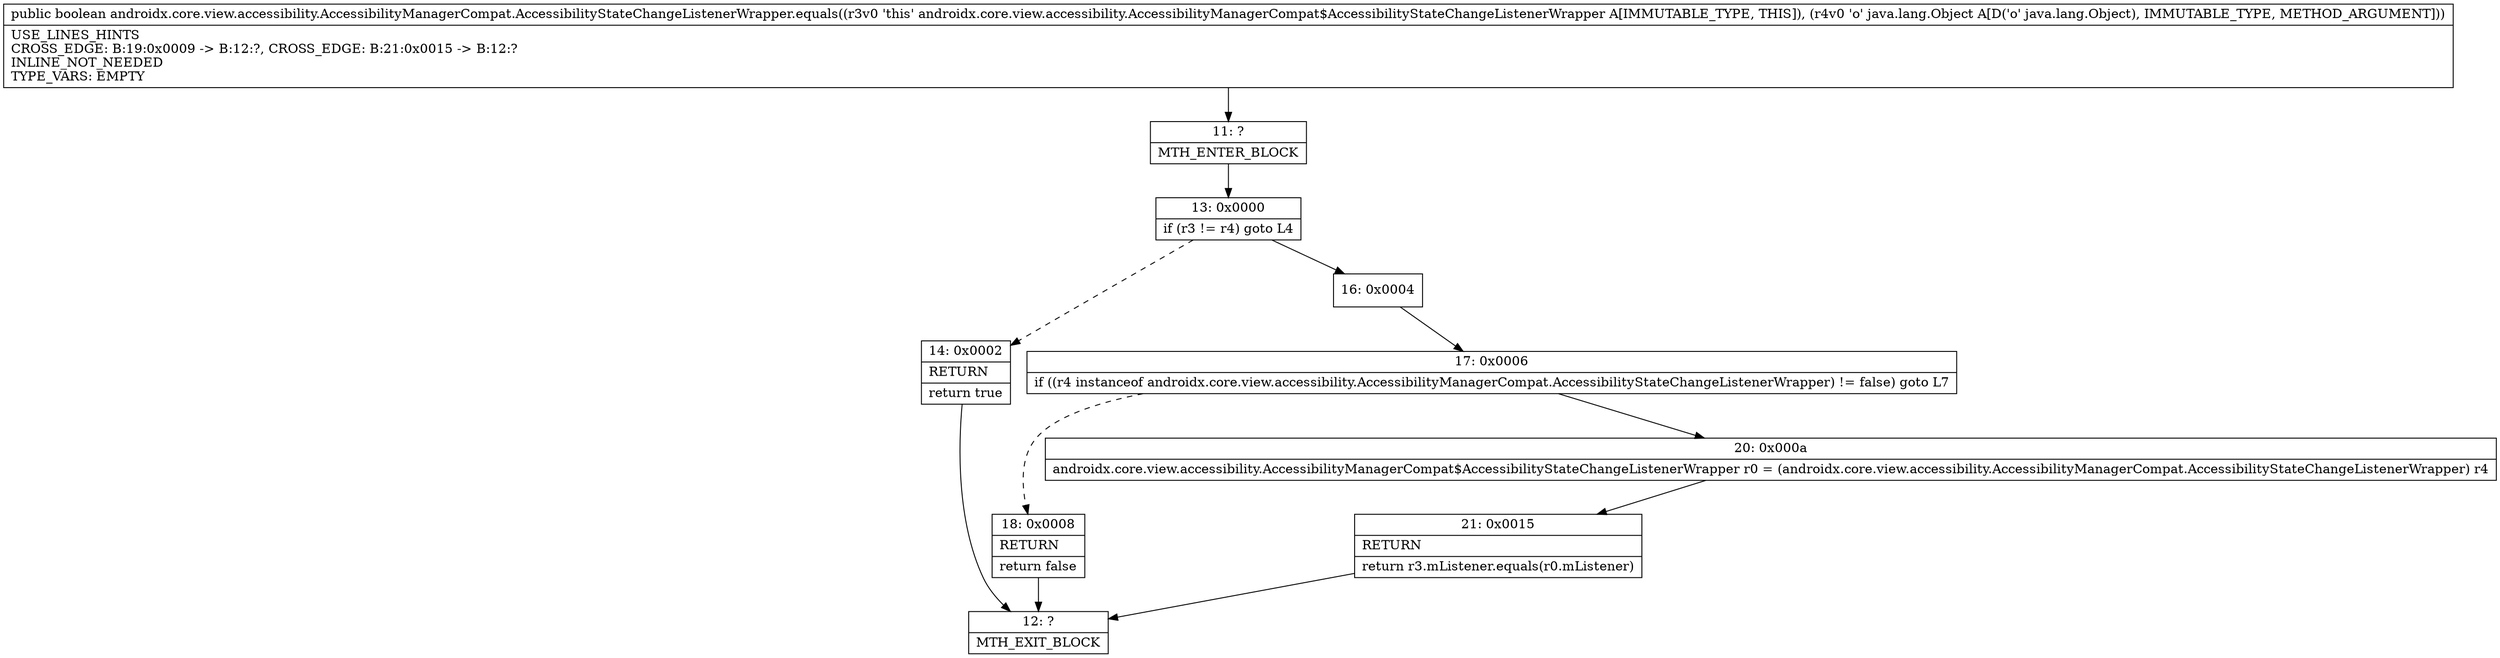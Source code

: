 digraph "CFG forandroidx.core.view.accessibility.AccessibilityManagerCompat.AccessibilityStateChangeListenerWrapper.equals(Ljava\/lang\/Object;)Z" {
Node_11 [shape=record,label="{11\:\ ?|MTH_ENTER_BLOCK\l}"];
Node_13 [shape=record,label="{13\:\ 0x0000|if (r3 != r4) goto L4\l}"];
Node_14 [shape=record,label="{14\:\ 0x0002|RETURN\l|return true\l}"];
Node_12 [shape=record,label="{12\:\ ?|MTH_EXIT_BLOCK\l}"];
Node_16 [shape=record,label="{16\:\ 0x0004}"];
Node_17 [shape=record,label="{17\:\ 0x0006|if ((r4 instanceof androidx.core.view.accessibility.AccessibilityManagerCompat.AccessibilityStateChangeListenerWrapper) != false) goto L7\l}"];
Node_18 [shape=record,label="{18\:\ 0x0008|RETURN\l|return false\l}"];
Node_20 [shape=record,label="{20\:\ 0x000a|androidx.core.view.accessibility.AccessibilityManagerCompat$AccessibilityStateChangeListenerWrapper r0 = (androidx.core.view.accessibility.AccessibilityManagerCompat.AccessibilityStateChangeListenerWrapper) r4\l}"];
Node_21 [shape=record,label="{21\:\ 0x0015|RETURN\l|return r3.mListener.equals(r0.mListener)\l}"];
MethodNode[shape=record,label="{public boolean androidx.core.view.accessibility.AccessibilityManagerCompat.AccessibilityStateChangeListenerWrapper.equals((r3v0 'this' androidx.core.view.accessibility.AccessibilityManagerCompat$AccessibilityStateChangeListenerWrapper A[IMMUTABLE_TYPE, THIS]), (r4v0 'o' java.lang.Object A[D('o' java.lang.Object), IMMUTABLE_TYPE, METHOD_ARGUMENT]))  | USE_LINES_HINTS\lCROSS_EDGE: B:19:0x0009 \-\> B:12:?, CROSS_EDGE: B:21:0x0015 \-\> B:12:?\lINLINE_NOT_NEEDED\lTYPE_VARS: EMPTY\l}"];
MethodNode -> Node_11;Node_11 -> Node_13;
Node_13 -> Node_14[style=dashed];
Node_13 -> Node_16;
Node_14 -> Node_12;
Node_16 -> Node_17;
Node_17 -> Node_18[style=dashed];
Node_17 -> Node_20;
Node_18 -> Node_12;
Node_20 -> Node_21;
Node_21 -> Node_12;
}

